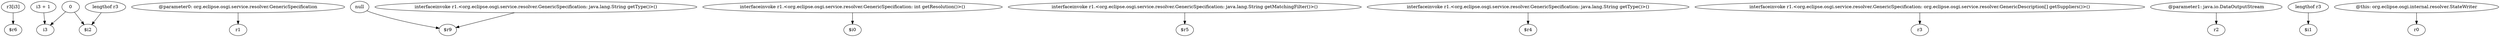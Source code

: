 digraph g {
0[label="r3[i3]"]
1[label="$r6"]
0->1[label=""]
2[label="i3 + 1"]
3[label="i3"]
2->3[label=""]
4[label="@parameter0: org.eclipse.osgi.service.resolver.GenericSpecification"]
5[label="r1"]
4->5[label=""]
6[label="null"]
7[label="$r9"]
6->7[label=""]
8[label="interfaceinvoke r1.<org.eclipse.osgi.service.resolver.GenericSpecification: int getResolution()>()"]
9[label="$i0"]
8->9[label=""]
10[label="interfaceinvoke r1.<org.eclipse.osgi.service.resolver.GenericSpecification: java.lang.String getMatchingFilter()>()"]
11[label="$r5"]
10->11[label=""]
12[label="interfaceinvoke r1.<org.eclipse.osgi.service.resolver.GenericSpecification: java.lang.String getType()>()"]
13[label="$r4"]
12->13[label=""]
14[label="interfaceinvoke r1.<org.eclipse.osgi.service.resolver.GenericSpecification: org.eclipse.osgi.service.resolver.GenericDescription[] getSuppliers()>()"]
15[label="r3"]
14->15[label=""]
16[label="@parameter1: java.io.DataOutputStream"]
17[label="r2"]
16->17[label=""]
18[label="interfaceinvoke r1.<org.eclipse.osgi.service.resolver.GenericSpecification: java.lang.String getType()>()"]
18->7[label=""]
19[label="lengthof r3"]
20[label="$i2"]
19->20[label=""]
21[label="lengthof r3"]
22[label="$i1"]
21->22[label=""]
23[label="@this: org.eclipse.osgi.internal.resolver.StateWriter"]
24[label="r0"]
23->24[label=""]
25[label="0"]
25->20[label=""]
25->3[label=""]
}